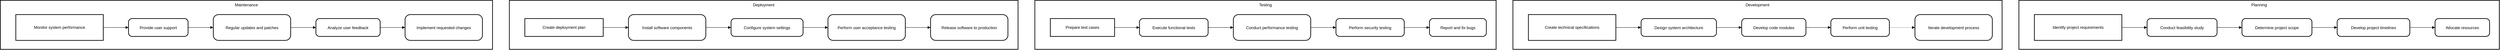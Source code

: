 <mxfile version="26.0.6">
  <diagram name="Página-1" id="kjSnOROL33GnT8jRxuhp">
    <mxGraphModel>
      <root>
        <mxCell id="0" />
        <mxCell id="1" parent="0" />
        <mxCell id="2" value="Maintenance" style="whiteSpace=wrap;strokeWidth=2;verticalAlign=top;" vertex="1" parent="1">
          <mxGeometry x="8" y="8" width="1463" height="148" as="geometry" />
        </mxCell>
        <mxCell id="3" value="Monitor system performance" style="whiteSpace=wrap;strokeWidth=2;" vertex="1" parent="2">
          <mxGeometry x="46" y="43" width="260" height="78" as="geometry" />
        </mxCell>
        <mxCell id="4" value="Provide user support" style="rounded=1;arcSize=20;strokeWidth=2" vertex="1" parent="2">
          <mxGeometry x="381" y="55" width="177" height="54" as="geometry" />
        </mxCell>
        <mxCell id="5" value="Regular updates and patches" style="rounded=1;arcSize=20;strokeWidth=2" vertex="1" parent="2">
          <mxGeometry x="633" y="43" width="230" height="78" as="geometry" />
        </mxCell>
        <mxCell id="6" value="Analyze user feedback" style="rounded=1;arcSize=20;strokeWidth=2" vertex="1" parent="2">
          <mxGeometry x="938" y="55" width="191" height="54" as="geometry" />
        </mxCell>
        <mxCell id="7" value="Implement requested changes" style="rounded=1;arcSize=20;strokeWidth=2" vertex="1" parent="2">
          <mxGeometry x="1203" y="43" width="230" height="78" as="geometry" />
        </mxCell>
        <mxCell id="8" value="" style="curved=1;startArrow=none;endArrow=block;exitX=1;exitY=0.5;entryX=0;entryY=0.5;" edge="1" parent="2" source="3" target="4">
          <mxGeometry relative="1" as="geometry">
            <Array as="points" />
          </mxGeometry>
        </mxCell>
        <mxCell id="9" value="" style="curved=1;startArrow=none;endArrow=block;exitX=1;exitY=0.5;entryX=0;entryY=0.5;" edge="1" parent="2" source="4" target="5">
          <mxGeometry relative="1" as="geometry">
            <Array as="points" />
          </mxGeometry>
        </mxCell>
        <mxCell id="10" value="" style="curved=1;startArrow=none;endArrow=block;exitX=1;exitY=0.5;entryX=0;entryY=0.5;" edge="1" parent="2" source="5" target="6">
          <mxGeometry relative="1" as="geometry">
            <Array as="points" />
          </mxGeometry>
        </mxCell>
        <mxCell id="11" value="" style="curved=1;startArrow=none;endArrow=block;exitX=1;exitY=0.5;entryX=0;entryY=0.5;" edge="1" parent="2" source="6" target="7">
          <mxGeometry relative="1" as="geometry">
            <Array as="points" />
          </mxGeometry>
        </mxCell>
        <mxCell id="12" value="Deployment" style="whiteSpace=wrap;strokeWidth=2;verticalAlign=top;" vertex="1" parent="1">
          <mxGeometry x="1521" y="8" width="1512" height="148" as="geometry" />
        </mxCell>
        <mxCell id="13" value="Create deployment plan" style="whiteSpace=wrap;strokeWidth=2;" vertex="1" parent="12">
          <mxGeometry x="46" y="55" width="233" height="54" as="geometry" />
        </mxCell>
        <mxCell id="14" value="Install software components" style="rounded=1;arcSize=20;strokeWidth=2" vertex="1" parent="12">
          <mxGeometry x="354" y="43" width="230" height="78" as="geometry" />
        </mxCell>
        <mxCell id="15" value="Configure system settings" style="rounded=1;arcSize=20;strokeWidth=2" vertex="1" parent="12">
          <mxGeometry x="659" y="55" width="214" height="54" as="geometry" />
        </mxCell>
        <mxCell id="16" value="Perform user acceptance testing" style="rounded=1;arcSize=20;strokeWidth=2" vertex="1" parent="12">
          <mxGeometry x="947" y="43" width="230" height="78" as="geometry" />
        </mxCell>
        <mxCell id="17" value="Release software to production" style="rounded=1;arcSize=20;strokeWidth=2" vertex="1" parent="12">
          <mxGeometry x="1252" y="43" width="230" height="78" as="geometry" />
        </mxCell>
        <mxCell id="18" value="" style="curved=1;startArrow=none;endArrow=block;exitX=1;exitY=0.5;entryX=0;entryY=0.5;" edge="1" parent="12" source="13" target="14">
          <mxGeometry relative="1" as="geometry">
            <Array as="points" />
          </mxGeometry>
        </mxCell>
        <mxCell id="19" value="" style="curved=1;startArrow=none;endArrow=block;exitX=1;exitY=0.5;entryX=0;entryY=0.5;" edge="1" parent="12" source="14" target="15">
          <mxGeometry relative="1" as="geometry">
            <Array as="points" />
          </mxGeometry>
        </mxCell>
        <mxCell id="20" value="" style="curved=1;startArrow=none;endArrow=block;exitX=1;exitY=0.5;entryX=0;entryY=0.5;" edge="1" parent="12" source="15" target="16">
          <mxGeometry relative="1" as="geometry">
            <Array as="points" />
          </mxGeometry>
        </mxCell>
        <mxCell id="21" value="" style="curved=1;startArrow=none;endArrow=block;exitX=1;exitY=0.5;entryX=0;entryY=0.5;" edge="1" parent="12" source="16" target="17">
          <mxGeometry relative="1" as="geometry">
            <Array as="points" />
          </mxGeometry>
        </mxCell>
        <mxCell id="22" value="Testing" style="whiteSpace=wrap;strokeWidth=2;verticalAlign=top;" vertex="1" parent="1">
          <mxGeometry x="3083" y="8" width="1371" height="148" as="geometry" />
        </mxCell>
        <mxCell id="23" value="Prepare test cases" style="whiteSpace=wrap;strokeWidth=2;" vertex="1" parent="22">
          <mxGeometry x="46" y="55" width="191" height="54" as="geometry" />
        </mxCell>
        <mxCell id="24" value="Execute functional tests" style="rounded=1;arcSize=20;strokeWidth=2" vertex="1" parent="22">
          <mxGeometry x="311" y="55" width="204" height="54" as="geometry" />
        </mxCell>
        <mxCell id="25" value="Conduct performance testing" style="rounded=1;arcSize=20;strokeWidth=2" vertex="1" parent="22">
          <mxGeometry x="590" y="43" width="230" height="78" as="geometry" />
        </mxCell>
        <mxCell id="26" value="Perform security testing" style="rounded=1;arcSize=20;strokeWidth=2" vertex="1" parent="22">
          <mxGeometry x="895" y="55" width="203" height="54" as="geometry" />
        </mxCell>
        <mxCell id="27" value="Report and fix bugs" style="rounded=1;arcSize=20;strokeWidth=2" vertex="1" parent="22">
          <mxGeometry x="1173" y="55" width="169" height="54" as="geometry" />
        </mxCell>
        <mxCell id="28" value="" style="curved=1;startArrow=none;endArrow=block;exitX=1;exitY=0.5;entryX=0;entryY=0.5;" edge="1" parent="22" source="23" target="24">
          <mxGeometry relative="1" as="geometry">
            <Array as="points" />
          </mxGeometry>
        </mxCell>
        <mxCell id="29" value="" style="curved=1;startArrow=none;endArrow=block;exitX=1;exitY=0.5;entryX=0;entryY=0.5;" edge="1" parent="22" source="24" target="25">
          <mxGeometry relative="1" as="geometry">
            <Array as="points" />
          </mxGeometry>
        </mxCell>
        <mxCell id="30" value="" style="curved=1;startArrow=none;endArrow=block;exitX=1;exitY=0.5;entryX=0;entryY=0.5;" edge="1" parent="22" source="25" target="26">
          <mxGeometry relative="1" as="geometry">
            <Array as="points" />
          </mxGeometry>
        </mxCell>
        <mxCell id="31" value="" style="curved=1;startArrow=none;endArrow=block;exitX=1;exitY=0.5;entryX=0;entryY=0.5;" edge="1" parent="22" source="26" target="27">
          <mxGeometry relative="1" as="geometry">
            <Array as="points" />
          </mxGeometry>
        </mxCell>
        <mxCell id="32" value="Development" style="whiteSpace=wrap;strokeWidth=2;verticalAlign=top;" vertex="1" parent="1">
          <mxGeometry x="4504" y="8" width="1454" height="148" as="geometry" />
        </mxCell>
        <mxCell id="33" value="Create technical specifications" style="whiteSpace=wrap;strokeWidth=2;" vertex="1" parent="32">
          <mxGeometry x="46" y="43" width="260" height="78" as="geometry" />
        </mxCell>
        <mxCell id="34" value="Design system architecture" style="rounded=1;arcSize=20;strokeWidth=2" vertex="1" parent="32">
          <mxGeometry x="381" y="55" width="224" height="54" as="geometry" />
        </mxCell>
        <mxCell id="35" value="Develop code modules" style="rounded=1;arcSize=20;strokeWidth=2" vertex="1" parent="32">
          <mxGeometry x="680" y="55" width="191" height="54" as="geometry" />
        </mxCell>
        <mxCell id="36" value="Perform unit testing" style="rounded=1;arcSize=20;strokeWidth=2" vertex="1" parent="32">
          <mxGeometry x="945" y="55" width="174" height="54" as="geometry" />
        </mxCell>
        <mxCell id="37" value="Iterate development process" style="rounded=1;arcSize=20;strokeWidth=2" vertex="1" parent="32">
          <mxGeometry x="1195" y="43" width="230" height="78" as="geometry" />
        </mxCell>
        <mxCell id="38" value="" style="curved=1;startArrow=none;endArrow=block;exitX=1;exitY=0.5;entryX=0;entryY=0.5;" edge="1" parent="32" source="33" target="34">
          <mxGeometry relative="1" as="geometry">
            <Array as="points" />
          </mxGeometry>
        </mxCell>
        <mxCell id="39" value="" style="curved=1;startArrow=none;endArrow=block;exitX=1;exitY=0.5;entryX=0;entryY=0.5;" edge="1" parent="32" source="34" target="35">
          <mxGeometry relative="1" as="geometry">
            <Array as="points" />
          </mxGeometry>
        </mxCell>
        <mxCell id="40" value="" style="curved=1;startArrow=none;endArrow=block;exitX=1;exitY=0.5;entryX=0;entryY=0.5;" edge="1" parent="32" source="35" target="36">
          <mxGeometry relative="1" as="geometry">
            <Array as="points" />
          </mxGeometry>
        </mxCell>
        <mxCell id="41" value="" style="curved=1;dashed=1;dashPattern=2 3;startArrow=none;endArrow=block;exitX=1;exitY=0.5;entryX=0;entryY=0.5;" edge="1" parent="32" source="36" target="37">
          <mxGeometry relative="1" as="geometry">
            <Array as="points" />
          </mxGeometry>
        </mxCell>
        <mxCell id="42" value="Planning" style="whiteSpace=wrap;strokeWidth=2;verticalAlign=top;" vertex="1" parent="1">
          <mxGeometry x="6008" y="8" width="1428" height="148" as="geometry" />
        </mxCell>
        <mxCell id="43" value="Identify project requirements" style="whiteSpace=wrap;strokeWidth=2;" vertex="1" parent="42">
          <mxGeometry x="46" y="43" width="260" height="78" as="geometry" />
        </mxCell>
        <mxCell id="44" value="Conduct feasibility study" style="rounded=1;arcSize=20;strokeWidth=2" vertex="1" parent="42">
          <mxGeometry x="381" y="55" width="208" height="54" as="geometry" />
        </mxCell>
        <mxCell id="45" value="Determine project scope" style="rounded=1;arcSize=20;strokeWidth=2" vertex="1" parent="42">
          <mxGeometry x="663" y="55" width="208" height="54" as="geometry" />
        </mxCell>
        <mxCell id="46" value="Develop project timelines" style="rounded=1;arcSize=20;strokeWidth=2" vertex="1" parent="42">
          <mxGeometry x="946" y="55" width="216" height="54" as="geometry" />
        </mxCell>
        <mxCell id="47" value="Allocate resources" style="rounded=1;arcSize=20;strokeWidth=2" vertex="1" parent="42">
          <mxGeometry x="1237" y="55" width="162" height="54" as="geometry" />
        </mxCell>
        <mxCell id="48" value="" style="curved=1;startArrow=none;endArrow=block;exitX=1;exitY=0.5;entryX=0;entryY=0.5;" edge="1" parent="42" source="43" target="44">
          <mxGeometry relative="1" as="geometry">
            <Array as="points" />
          </mxGeometry>
        </mxCell>
        <mxCell id="49" value="" style="curved=1;startArrow=none;endArrow=block;exitX=1;exitY=0.5;entryX=0;entryY=0.5;" edge="1" parent="42" source="44" target="45">
          <mxGeometry relative="1" as="geometry">
            <Array as="points" />
          </mxGeometry>
        </mxCell>
        <mxCell id="50" value="" style="curved=1;startArrow=none;endArrow=block;exitX=1;exitY=0.5;entryX=0;entryY=0.5;" edge="1" parent="42" source="45" target="46">
          <mxGeometry relative="1" as="geometry">
            <Array as="points" />
          </mxGeometry>
        </mxCell>
        <mxCell id="51" value="" style="curved=1;startArrow=none;endArrow=block;exitX=1;exitY=0.5;entryX=0;entryY=0.5;" edge="1" parent="42" source="46" target="47">
          <mxGeometry relative="1" as="geometry">
            <Array as="points" />
          </mxGeometry>
        </mxCell>
      </root>
    </mxGraphModel>
  </diagram>
</mxfile>
